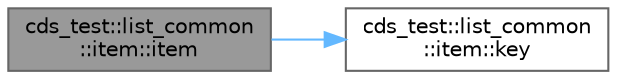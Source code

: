 digraph "cds_test::list_common::item::item"
{
 // LATEX_PDF_SIZE
  bgcolor="transparent";
  edge [fontname=Helvetica,fontsize=10,labelfontname=Helvetica,labelfontsize=10];
  node [fontname=Helvetica,fontsize=10,shape=box,height=0.2,width=0.4];
  rankdir="LR";
  Node1 [id="Node000001",label="cds_test::list_common\l::item::item",height=0.2,width=0.4,color="gray40", fillcolor="grey60", style="filled", fontcolor="black",tooltip=" "];
  Node1 -> Node2 [id="edge1_Node000001_Node000002",color="steelblue1",style="solid",tooltip=" "];
  Node2 [id="Node000002",label="cds_test::list_common\l::item::key",height=0.2,width=0.4,color="grey40", fillcolor="white", style="filled",URL="$structcds__test_1_1list__common_1_1item.html#a9691af7d39cbf8b2a507434c38a437b7",tooltip=" "];
}
